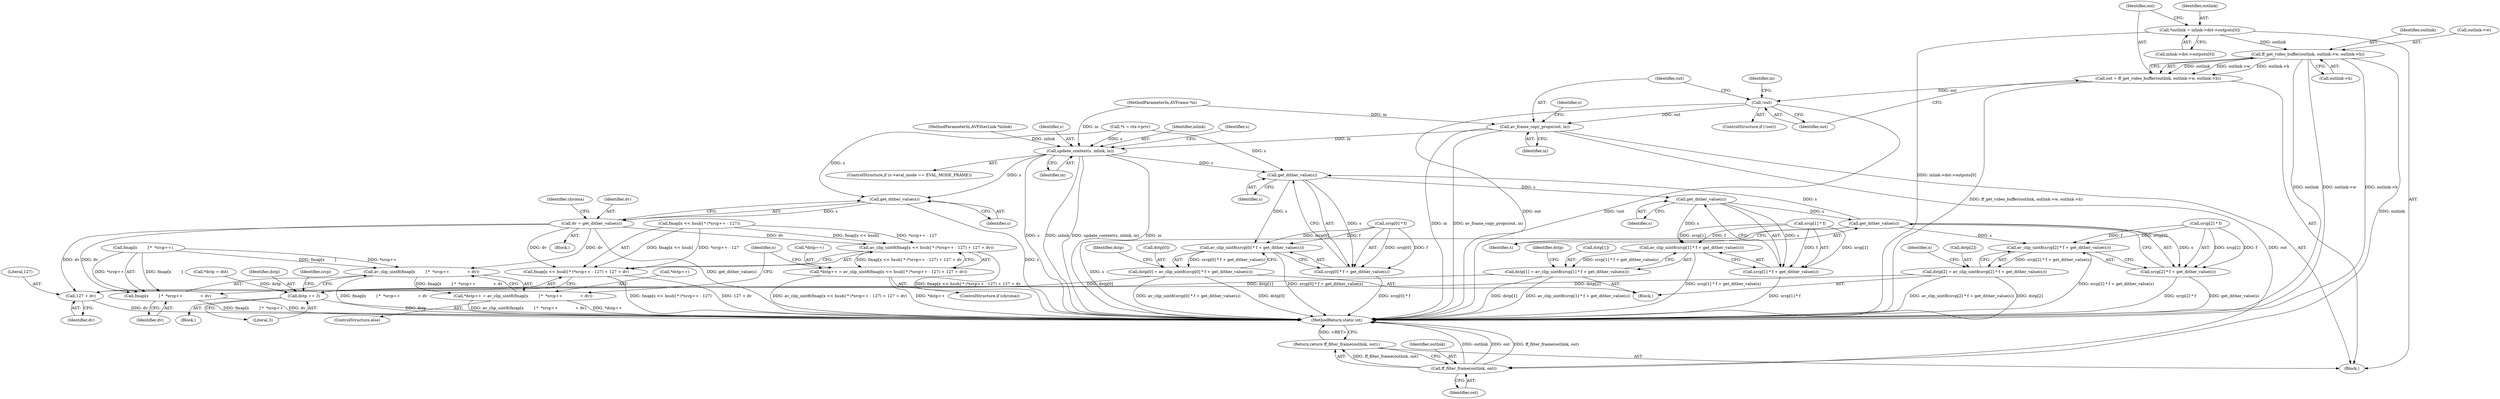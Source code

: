digraph "0_FFmpeg_e43a0a232dbf6d3c161823c2e07c52e76227a1bc_10@array" {
"1000119" [label="(Call,*outlink = inlink->dst->outputs[0])"];
"1000131" [label="(Call,ff_get_video_buffer(outlink, outlink->w, outlink->h))"];
"1000129" [label="(Call,out = ff_get_video_buffer(outlink, outlink->w, outlink->h))"];
"1000140" [label="(Call,!out)"];
"1000149" [label="(Call,av_frame_copy_props(out, in))"];
"1000158" [label="(Call,update_context(s, inlink, in))"];
"1000272" [label="(Call,get_dither_value(s))"];
"1000265" [label="(Call,av_clip_uint8(srcp[0] * f + get_dither_value(s)))"];
"1000261" [label="(Call,dstp[0] = av_clip_uint8(srcp[0] * f + get_dither_value(s)))"];
"1000248" [label="(Call,dstp += 3)"];
"1000266" [label="(Call,srcp[0] * f + get_dither_value(s))"];
"1000285" [label="(Call,get_dither_value(s))"];
"1000278" [label="(Call,av_clip_uint8(srcp[1] * f + get_dither_value(s)))"];
"1000274" [label="(Call,dstp[1] = av_clip_uint8(srcp[1] * f + get_dither_value(s)))"];
"1000279" [label="(Call,srcp[1] * f + get_dither_value(s))"];
"1000298" [label="(Call,get_dither_value(s))"];
"1000291" [label="(Call,av_clip_uint8(srcp[2] * f + get_dither_value(s)))"];
"1000287" [label="(Call,dstp[2] = av_clip_uint8(srcp[2] * f + get_dither_value(s)))"];
"1000292" [label="(Call,srcp[2] * f + get_dither_value(s))"];
"1000457" [label="(Call,get_dither_value(s))"];
"1000455" [label="(Call,dv = get_dither_value(s))"];
"1000465" [label="(Call,av_clip_uint8(fmap[x << hsub] * (*srcp++ - 127) + 127 + dv))"];
"1000461" [label="(Call,*dstp++ = av_clip_uint8(fmap[x << hsub] * (*srcp++ - 127) + 127 + dv))"];
"1000466" [label="(Call,fmap[x << hsub] * (*srcp++ - 127) + 127 + dv)"];
"1000478" [label="(Call,127 + dv)"];
"1000486" [label="(Call,av_clip_uint8(fmap[x        ] *  *srcp++              + dv))"];
"1000482" [label="(Call,*dstp++ = av_clip_uint8(fmap[x        ] *  *srcp++              + dv))"];
"1000487" [label="(Call,fmap[x        ] *  *srcp++              + dv)"];
"1000508" [label="(Call,ff_filter_frame(outlink, out))"];
"1000507" [label="(Return,return ff_filter_frame(outlink, out);)"];
"1000483" [label="(Call,*dstp++)"];
"1000509" [label="(Identifier,outlink)"];
"1000140" [label="(Call,!out)"];
"1000478" [label="(Call,127 + dv)"];
"1000136" [label="(Call,outlink->h)"];
"1000228" [label="(Call,*dstp = dst)"];
"1000139" [label="(ControlStructure,if (!out))"];
"1000249" [label="(Identifier,dstp)"];
"1000103" [label="(Block,)"];
"1000298" [label="(Call,get_dither_value(s))"];
"1000481" [label="(ControlStructure,else)"];
"1000121" [label="(Call,inlink->dst->outputs[0])"];
"1000151" [label="(Identifier,in)"];
"1000266" [label="(Call,srcp[0] * f + get_dither_value(s))"];
"1000250" [label="(Literal,3)"];
"1000141" [label="(Identifier,out)"];
"1000510" [label="(Identifier,out)"];
"1000261" [label="(Call,dstp[0] = av_clip_uint8(srcp[0] * f + get_dither_value(s)))"];
"1000252" [label="(Identifier,srcp)"];
"1000129" [label="(Call,out = ff_get_video_buffer(outlink, outlink->w, outlink->h))"];
"1000291" [label="(Call,av_clip_uint8(srcp[2] * f + get_dither_value(s)))"];
"1000276" [label="(Identifier,dstp)"];
"1000285" [label="(Call,get_dither_value(s))"];
"1000507" [label="(Return,return ff_filter_frame(outlink, out);)"];
"1000462" [label="(Call,*dstp++)"];
"1000480" [label="(Identifier,dv)"];
"1000511" [label="(MethodReturn,static int)"];
"1000149" [label="(Call,av_frame_copy_props(out, in))"];
"1000286" [label="(Identifier,s)"];
"1000460" [label="(Identifier,chroma)"];
"1000465" [label="(Call,av_clip_uint8(fmap[x << hsub] * (*srcp++ - 127) + 127 + dv))"];
"1000160" [label="(Identifier,inlink)"];
"1000280" [label="(Call,srcp[1] * f)"];
"1000158" [label="(Call,update_context(s, inlink, in))"];
"1000247" [label="(Block,)"];
"1000293" [label="(Call,srcp[2] * f)"];
"1000166" [label="(Identifier,s)"];
"1000131" [label="(Call,ff_get_video_buffer(outlink, outlink->w, outlink->h))"];
"1000488" [label="(Call,fmap[x        ] *  *srcp++)"];
"1000482" [label="(Call,*dstp++ = av_clip_uint8(fmap[x        ] *  *srcp++              + dv))"];
"1000161" [label="(Identifier,in)"];
"1000101" [label="(MethodParameterIn,AVFilterLink *inlink)"];
"1000479" [label="(Literal,127)"];
"1000459" [label="(ControlStructure,if (chroma))"];
"1000466" [label="(Call,fmap[x << hsub] * (*srcp++ - 127) + 127 + dv)"];
"1000159" [label="(Identifier,s)"];
"1000102" [label="(MethodParameterIn,AVFrame *in)"];
"1000113" [label="(Call,*s = ctx->priv)"];
"1000265" [label="(Call,av_clip_uint8(srcp[0] * f + get_dither_value(s)))"];
"1000508" [label="(Call,ff_filter_frame(outlink, out))"];
"1000278" [label="(Call,av_clip_uint8(srcp[1] * f + get_dither_value(s)))"];
"1000152" [label="(ControlStructure,if (s->eval_mode == EVAL_MODE_FRAME))"];
"1000132" [label="(Identifier,outlink)"];
"1000289" [label="(Identifier,dstp)"];
"1000456" [label="(Identifier,dv)"];
"1000461" [label="(Call,*dstp++ = av_clip_uint8(fmap[x << hsub] * (*srcp++ - 127) + 127 + dv))"];
"1000458" [label="(Identifier,s)"];
"1000292" [label="(Call,srcp[2] * f + get_dither_value(s))"];
"1000287" [label="(Call,dstp[2] = av_clip_uint8(srcp[2] * f + get_dither_value(s)))"];
"1000150" [label="(Identifier,out)"];
"1000452" [label="(Identifier,x)"];
"1000120" [label="(Identifier,outlink)"];
"1000495" [label="(Identifier,dv)"];
"1000133" [label="(Call,outlink->w)"];
"1000262" [label="(Call,dstp[0])"];
"1000487" [label="(Call,fmap[x        ] *  *srcp++              + dv)"];
"1000453" [label="(Block,)"];
"1000457" [label="(Call,get_dither_value(s))"];
"1000246" [label="(Identifier,x)"];
"1000467" [label="(Call,fmap[x << hsub] * (*srcp++ - 127))"];
"1000267" [label="(Call,srcp[0] * f)"];
"1000155" [label="(Identifier,s)"];
"1000273" [label="(Identifier,s)"];
"1000145" [label="(Identifier,in)"];
"1000279" [label="(Call,srcp[1] * f + get_dither_value(s))"];
"1000130" [label="(Identifier,out)"];
"1000288" [label="(Call,dstp[2])"];
"1000119" [label="(Call,*outlink = inlink->dst->outputs[0])"];
"1000486" [label="(Call,av_clip_uint8(fmap[x        ] *  *srcp++              + dv))"];
"1000275" [label="(Call,dstp[1])"];
"1000272" [label="(Call,get_dither_value(s))"];
"1000299" [label="(Identifier,s)"];
"1000254" [label="(Block,)"];
"1000455" [label="(Call,dv = get_dither_value(s))"];
"1000248" [label="(Call,dstp += 3)"];
"1000274" [label="(Call,dstp[1] = av_clip_uint8(srcp[1] * f + get_dither_value(s)))"];
"1000119" -> "1000103"  [label="AST: "];
"1000119" -> "1000121"  [label="CFG: "];
"1000120" -> "1000119"  [label="AST: "];
"1000121" -> "1000119"  [label="AST: "];
"1000130" -> "1000119"  [label="CFG: "];
"1000119" -> "1000511"  [label="DDG: inlink->dst->outputs[0]"];
"1000119" -> "1000131"  [label="DDG: outlink"];
"1000131" -> "1000129"  [label="AST: "];
"1000131" -> "1000136"  [label="CFG: "];
"1000132" -> "1000131"  [label="AST: "];
"1000133" -> "1000131"  [label="AST: "];
"1000136" -> "1000131"  [label="AST: "];
"1000129" -> "1000131"  [label="CFG: "];
"1000131" -> "1000511"  [label="DDG: outlink"];
"1000131" -> "1000511"  [label="DDG: outlink->w"];
"1000131" -> "1000511"  [label="DDG: outlink->h"];
"1000131" -> "1000129"  [label="DDG: outlink"];
"1000131" -> "1000129"  [label="DDG: outlink->w"];
"1000131" -> "1000129"  [label="DDG: outlink->h"];
"1000131" -> "1000508"  [label="DDG: outlink"];
"1000129" -> "1000103"  [label="AST: "];
"1000130" -> "1000129"  [label="AST: "];
"1000141" -> "1000129"  [label="CFG: "];
"1000129" -> "1000511"  [label="DDG: ff_get_video_buffer(outlink, outlink->w, outlink->h)"];
"1000129" -> "1000140"  [label="DDG: out"];
"1000140" -> "1000139"  [label="AST: "];
"1000140" -> "1000141"  [label="CFG: "];
"1000141" -> "1000140"  [label="AST: "];
"1000145" -> "1000140"  [label="CFG: "];
"1000150" -> "1000140"  [label="CFG: "];
"1000140" -> "1000511"  [label="DDG: out"];
"1000140" -> "1000511"  [label="DDG: !out"];
"1000140" -> "1000149"  [label="DDG: out"];
"1000149" -> "1000103"  [label="AST: "];
"1000149" -> "1000151"  [label="CFG: "];
"1000150" -> "1000149"  [label="AST: "];
"1000151" -> "1000149"  [label="AST: "];
"1000155" -> "1000149"  [label="CFG: "];
"1000149" -> "1000511"  [label="DDG: in"];
"1000149" -> "1000511"  [label="DDG: av_frame_copy_props(out, in)"];
"1000102" -> "1000149"  [label="DDG: in"];
"1000149" -> "1000158"  [label="DDG: in"];
"1000149" -> "1000508"  [label="DDG: out"];
"1000158" -> "1000152"  [label="AST: "];
"1000158" -> "1000161"  [label="CFG: "];
"1000159" -> "1000158"  [label="AST: "];
"1000160" -> "1000158"  [label="AST: "];
"1000161" -> "1000158"  [label="AST: "];
"1000166" -> "1000158"  [label="CFG: "];
"1000158" -> "1000511"  [label="DDG: s"];
"1000158" -> "1000511"  [label="DDG: inlink"];
"1000158" -> "1000511"  [label="DDG: update_context(s, inlink, in)"];
"1000158" -> "1000511"  [label="DDG: in"];
"1000113" -> "1000158"  [label="DDG: s"];
"1000101" -> "1000158"  [label="DDG: inlink"];
"1000102" -> "1000158"  [label="DDG: in"];
"1000158" -> "1000272"  [label="DDG: s"];
"1000158" -> "1000457"  [label="DDG: s"];
"1000272" -> "1000266"  [label="AST: "];
"1000272" -> "1000273"  [label="CFG: "];
"1000273" -> "1000272"  [label="AST: "];
"1000266" -> "1000272"  [label="CFG: "];
"1000272" -> "1000265"  [label="DDG: s"];
"1000272" -> "1000266"  [label="DDG: s"];
"1000298" -> "1000272"  [label="DDG: s"];
"1000113" -> "1000272"  [label="DDG: s"];
"1000272" -> "1000285"  [label="DDG: s"];
"1000265" -> "1000261"  [label="AST: "];
"1000265" -> "1000266"  [label="CFG: "];
"1000266" -> "1000265"  [label="AST: "];
"1000261" -> "1000265"  [label="CFG: "];
"1000265" -> "1000511"  [label="DDG: srcp[0] * f + get_dither_value(s)"];
"1000265" -> "1000261"  [label="DDG: srcp[0] * f + get_dither_value(s)"];
"1000267" -> "1000265"  [label="DDG: srcp[0]"];
"1000267" -> "1000265"  [label="DDG: f"];
"1000261" -> "1000254"  [label="AST: "];
"1000262" -> "1000261"  [label="AST: "];
"1000276" -> "1000261"  [label="CFG: "];
"1000261" -> "1000511"  [label="DDG: av_clip_uint8(srcp[0] * f + get_dither_value(s))"];
"1000261" -> "1000511"  [label="DDG: dstp[0]"];
"1000261" -> "1000248"  [label="DDG: dstp[0]"];
"1000248" -> "1000247"  [label="AST: "];
"1000248" -> "1000250"  [label="CFG: "];
"1000249" -> "1000248"  [label="AST: "];
"1000250" -> "1000248"  [label="AST: "];
"1000252" -> "1000248"  [label="CFG: "];
"1000248" -> "1000511"  [label="DDG: dstp"];
"1000274" -> "1000248"  [label="DDG: dstp[1]"];
"1000228" -> "1000248"  [label="DDG: dstp"];
"1000287" -> "1000248"  [label="DDG: dstp[2]"];
"1000267" -> "1000266"  [label="AST: "];
"1000266" -> "1000511"  [label="DDG: srcp[0] * f"];
"1000267" -> "1000266"  [label="DDG: srcp[0]"];
"1000267" -> "1000266"  [label="DDG: f"];
"1000285" -> "1000279"  [label="AST: "];
"1000285" -> "1000286"  [label="CFG: "];
"1000286" -> "1000285"  [label="AST: "];
"1000279" -> "1000285"  [label="CFG: "];
"1000285" -> "1000278"  [label="DDG: s"];
"1000285" -> "1000279"  [label="DDG: s"];
"1000285" -> "1000298"  [label="DDG: s"];
"1000278" -> "1000274"  [label="AST: "];
"1000278" -> "1000279"  [label="CFG: "];
"1000279" -> "1000278"  [label="AST: "];
"1000274" -> "1000278"  [label="CFG: "];
"1000278" -> "1000511"  [label="DDG: srcp[1] * f + get_dither_value(s)"];
"1000278" -> "1000274"  [label="DDG: srcp[1] * f + get_dither_value(s)"];
"1000280" -> "1000278"  [label="DDG: srcp[1]"];
"1000280" -> "1000278"  [label="DDG: f"];
"1000274" -> "1000254"  [label="AST: "];
"1000275" -> "1000274"  [label="AST: "];
"1000289" -> "1000274"  [label="CFG: "];
"1000274" -> "1000511"  [label="DDG: dstp[1]"];
"1000274" -> "1000511"  [label="DDG: av_clip_uint8(srcp[1] * f + get_dither_value(s))"];
"1000280" -> "1000279"  [label="AST: "];
"1000279" -> "1000511"  [label="DDG: srcp[1] * f"];
"1000280" -> "1000279"  [label="DDG: srcp[1]"];
"1000280" -> "1000279"  [label="DDG: f"];
"1000298" -> "1000292"  [label="AST: "];
"1000298" -> "1000299"  [label="CFG: "];
"1000299" -> "1000298"  [label="AST: "];
"1000292" -> "1000298"  [label="CFG: "];
"1000298" -> "1000511"  [label="DDG: s"];
"1000298" -> "1000291"  [label="DDG: s"];
"1000298" -> "1000292"  [label="DDG: s"];
"1000291" -> "1000287"  [label="AST: "];
"1000291" -> "1000292"  [label="CFG: "];
"1000292" -> "1000291"  [label="AST: "];
"1000287" -> "1000291"  [label="CFG: "];
"1000291" -> "1000511"  [label="DDG: srcp[2] * f + get_dither_value(s)"];
"1000291" -> "1000287"  [label="DDG: srcp[2] * f + get_dither_value(s)"];
"1000293" -> "1000291"  [label="DDG: srcp[2]"];
"1000293" -> "1000291"  [label="DDG: f"];
"1000287" -> "1000254"  [label="AST: "];
"1000288" -> "1000287"  [label="AST: "];
"1000246" -> "1000287"  [label="CFG: "];
"1000287" -> "1000511"  [label="DDG: av_clip_uint8(srcp[2] * f + get_dither_value(s))"];
"1000287" -> "1000511"  [label="DDG: dstp[2]"];
"1000293" -> "1000292"  [label="AST: "];
"1000292" -> "1000511"  [label="DDG: get_dither_value(s)"];
"1000292" -> "1000511"  [label="DDG: srcp[2] * f"];
"1000293" -> "1000292"  [label="DDG: srcp[2]"];
"1000293" -> "1000292"  [label="DDG: f"];
"1000457" -> "1000455"  [label="AST: "];
"1000457" -> "1000458"  [label="CFG: "];
"1000458" -> "1000457"  [label="AST: "];
"1000455" -> "1000457"  [label="CFG: "];
"1000457" -> "1000511"  [label="DDG: s"];
"1000457" -> "1000455"  [label="DDG: s"];
"1000113" -> "1000457"  [label="DDG: s"];
"1000455" -> "1000453"  [label="AST: "];
"1000456" -> "1000455"  [label="AST: "];
"1000460" -> "1000455"  [label="CFG: "];
"1000455" -> "1000511"  [label="DDG: get_dither_value(s)"];
"1000455" -> "1000465"  [label="DDG: dv"];
"1000455" -> "1000466"  [label="DDG: dv"];
"1000455" -> "1000478"  [label="DDG: dv"];
"1000455" -> "1000486"  [label="DDG: dv"];
"1000455" -> "1000487"  [label="DDG: dv"];
"1000465" -> "1000461"  [label="AST: "];
"1000465" -> "1000466"  [label="CFG: "];
"1000466" -> "1000465"  [label="AST: "];
"1000461" -> "1000465"  [label="CFG: "];
"1000465" -> "1000511"  [label="DDG: fmap[x << hsub] * (*srcp++ - 127) + 127 + dv"];
"1000465" -> "1000461"  [label="DDG: fmap[x << hsub] * (*srcp++ - 127) + 127 + dv"];
"1000467" -> "1000465"  [label="DDG: fmap[x << hsub]"];
"1000467" -> "1000465"  [label="DDG: *srcp++ - 127"];
"1000461" -> "1000459"  [label="AST: "];
"1000462" -> "1000461"  [label="AST: "];
"1000452" -> "1000461"  [label="CFG: "];
"1000461" -> "1000511"  [label="DDG: av_clip_uint8(fmap[x << hsub] * (*srcp++ - 127) + 127 + dv)"];
"1000461" -> "1000511"  [label="DDG: *dstp++"];
"1000466" -> "1000478"  [label="CFG: "];
"1000467" -> "1000466"  [label="AST: "];
"1000478" -> "1000466"  [label="AST: "];
"1000466" -> "1000511"  [label="DDG: fmap[x << hsub] * (*srcp++ - 127)"];
"1000466" -> "1000511"  [label="DDG: 127 + dv"];
"1000467" -> "1000466"  [label="DDG: fmap[x << hsub]"];
"1000467" -> "1000466"  [label="DDG: *srcp++ - 127"];
"1000478" -> "1000480"  [label="CFG: "];
"1000479" -> "1000478"  [label="AST: "];
"1000480" -> "1000478"  [label="AST: "];
"1000478" -> "1000511"  [label="DDG: dv"];
"1000486" -> "1000482"  [label="AST: "];
"1000486" -> "1000487"  [label="CFG: "];
"1000487" -> "1000486"  [label="AST: "];
"1000482" -> "1000486"  [label="CFG: "];
"1000486" -> "1000511"  [label="DDG: fmap[x        ] *  *srcp++              + dv"];
"1000486" -> "1000482"  [label="DDG: fmap[x        ] *  *srcp++              + dv"];
"1000488" -> "1000486"  [label="DDG: fmap[x        ]"];
"1000488" -> "1000486"  [label="DDG: *srcp++"];
"1000482" -> "1000481"  [label="AST: "];
"1000483" -> "1000482"  [label="AST: "];
"1000452" -> "1000482"  [label="CFG: "];
"1000482" -> "1000511"  [label="DDG: av_clip_uint8(fmap[x        ] *  *srcp++              + dv)"];
"1000482" -> "1000511"  [label="DDG: *dstp++"];
"1000487" -> "1000495"  [label="CFG: "];
"1000488" -> "1000487"  [label="AST: "];
"1000495" -> "1000487"  [label="AST: "];
"1000487" -> "1000511"  [label="DDG: fmap[x        ] *  *srcp++"];
"1000487" -> "1000511"  [label="DDG: dv"];
"1000488" -> "1000487"  [label="DDG: fmap[x        ]"];
"1000488" -> "1000487"  [label="DDG: *srcp++"];
"1000508" -> "1000507"  [label="AST: "];
"1000508" -> "1000510"  [label="CFG: "];
"1000509" -> "1000508"  [label="AST: "];
"1000510" -> "1000508"  [label="AST: "];
"1000507" -> "1000508"  [label="CFG: "];
"1000508" -> "1000511"  [label="DDG: outlink"];
"1000508" -> "1000511"  [label="DDG: out"];
"1000508" -> "1000511"  [label="DDG: ff_filter_frame(outlink, out)"];
"1000508" -> "1000507"  [label="DDG: ff_filter_frame(outlink, out)"];
"1000507" -> "1000103"  [label="AST: "];
"1000511" -> "1000507"  [label="CFG: "];
"1000507" -> "1000511"  [label="DDG: <RET>"];
}
